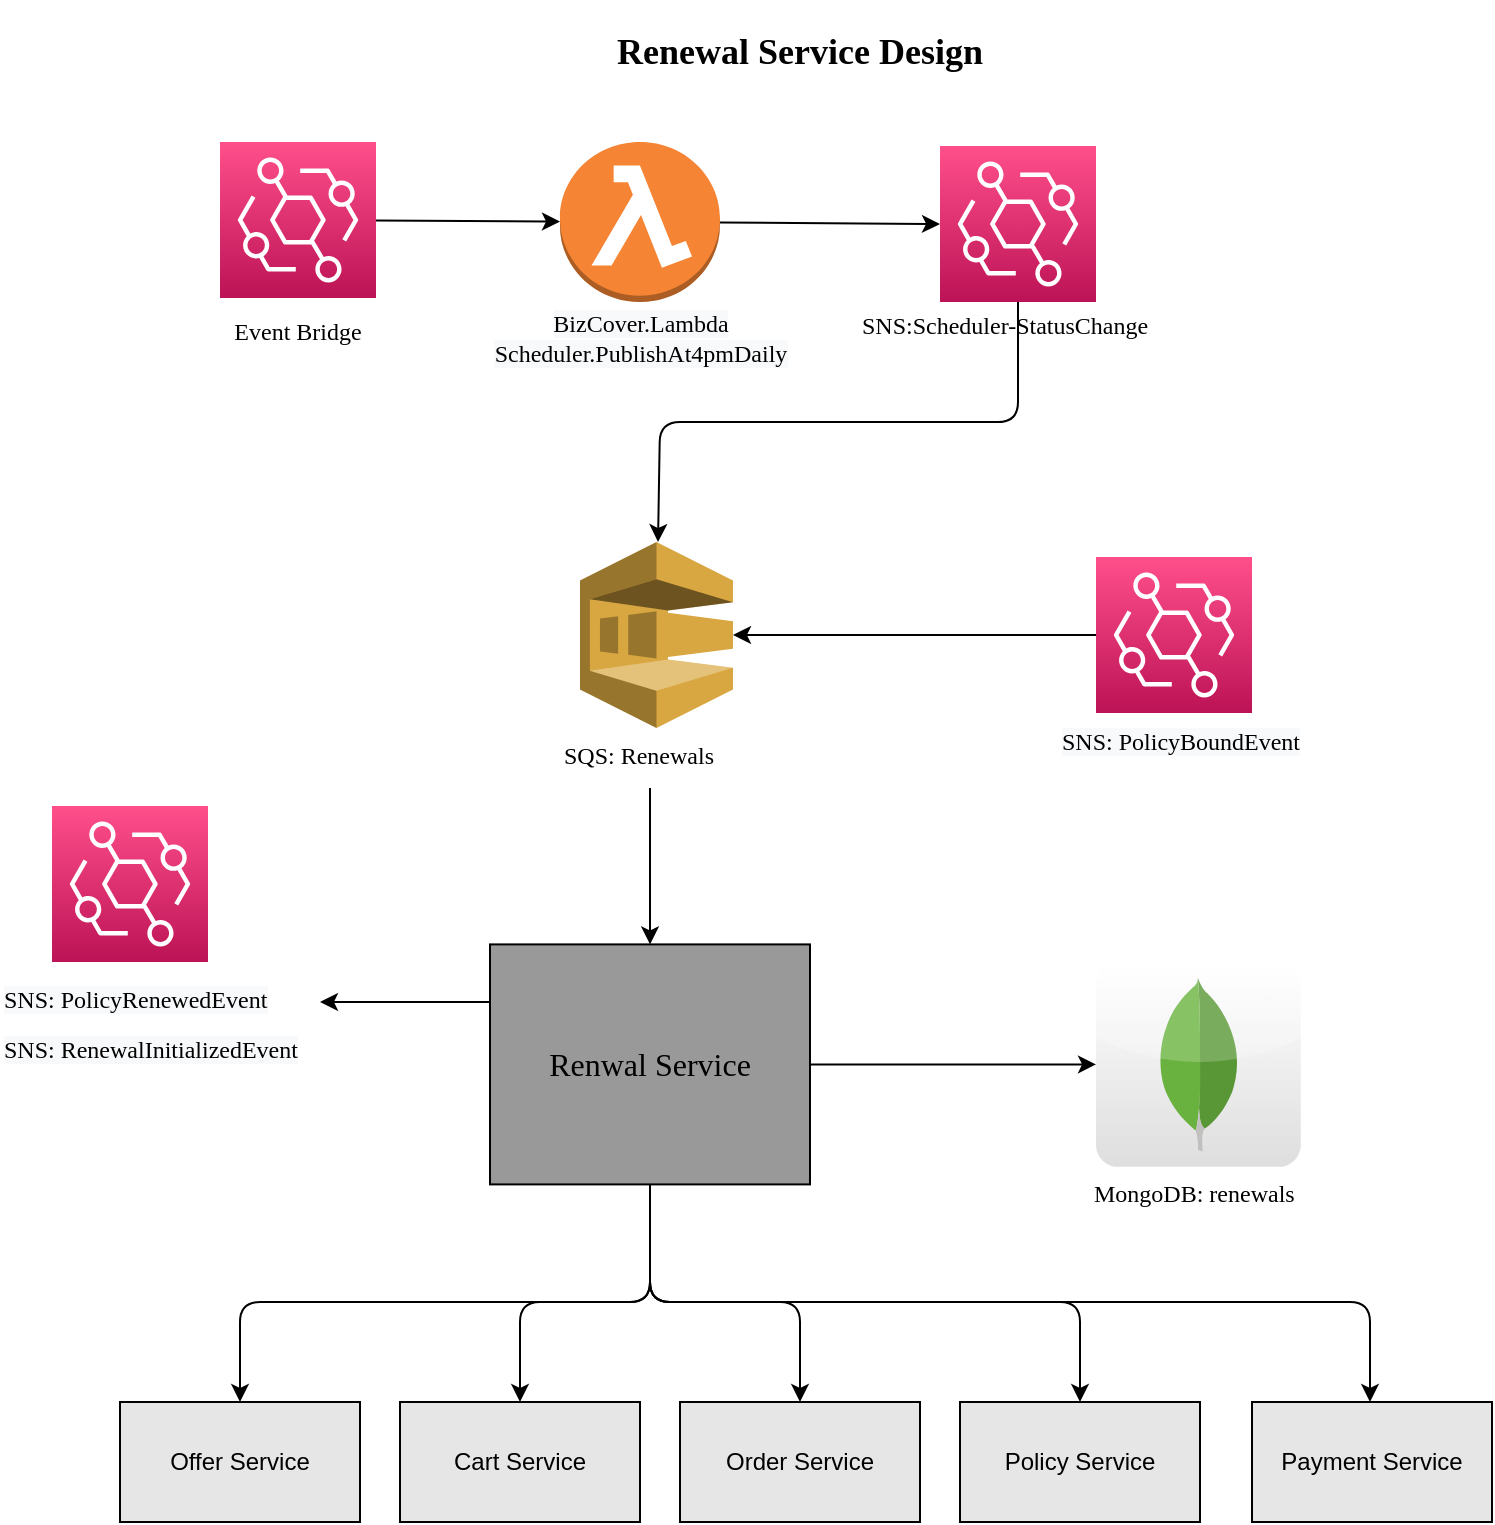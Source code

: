 <mxfile>
    <diagram id="OOBZV1UOzV7u4QL_6fJG" name="Page-1">
        <mxGraphModel dx="960" dy="713" grid="1" gridSize="10" guides="1" tooltips="1" connect="1" arrows="1" fold="1" page="1" pageScale="1" pageWidth="850" pageHeight="1100" background="#ffffff" math="0" shadow="0">
            <root>
                <mxCell id="0"/>
                <mxCell id="1" parent="0"/>
                <mxCell id="4" style="edgeStyle=none;html=1;strokeColor=#000000;" parent="1" source="2" target="5" edge="1">
                    <mxGeometry relative="1" as="geometry">
                        <mxPoint x="300" y="109" as="targetPoint"/>
                    </mxGeometry>
                </mxCell>
                <mxCell id="2" value="" style="sketch=0;points=[[0,0,0],[0.25,0,0],[0.5,0,0],[0.75,0,0],[1,0,0],[0,1,0],[0.25,1,0],[0.5,1,0],[0.75,1,0],[1,1,0],[0,0.25,0],[0,0.5,0],[0,0.75,0],[1,0.25,0],[1,0.5,0],[1,0.75,0]];outlineConnect=0;fontColor=#232F3E;gradientColor=#FF4F8B;gradientDirection=north;fillColor=#BC1356;strokeColor=#ffffff;dashed=0;verticalLabelPosition=bottom;verticalAlign=top;align=center;html=1;fontSize=12;fontStyle=0;aspect=fixed;shape=mxgraph.aws4.resourceIcon;resIcon=mxgraph.aws4.eventbridge;" parent="1" vertex="1">
                    <mxGeometry x="120" y="70" width="78" height="78" as="geometry"/>
                </mxCell>
                <mxCell id="3" value="&lt;font color=&quot;#000000&quot; face=&quot;Tahoma&quot;&gt;Event Bridge&lt;/font&gt;" style="text;html=1;strokeColor=none;fillColor=none;align=center;verticalAlign=middle;whiteSpace=wrap;rounded=0;" parent="1" vertex="1">
                    <mxGeometry x="114" y="150" width="90" height="30" as="geometry"/>
                </mxCell>
                <mxCell id="7" style="edgeStyle=none;html=1;entryX=0;entryY=0.5;entryDx=0;entryDy=0;entryPerimeter=0;strokeColor=#000000;" parent="1" source="5" target="8" edge="1">
                    <mxGeometry relative="1" as="geometry">
                        <mxPoint x="460" y="110" as="targetPoint"/>
                    </mxGeometry>
                </mxCell>
                <mxCell id="5" value="" style="outlineConnect=0;dashed=0;verticalLabelPosition=bottom;verticalAlign=top;align=center;html=1;shape=mxgraph.aws3.lambda_function;fillColor=#F58534;gradientColor=none;" parent="1" vertex="1">
                    <mxGeometry x="290" y="70" width="80" height="80" as="geometry"/>
                </mxCell>
                <mxCell id="11" style="edgeStyle=none;html=1;strokeColor=#000000;" parent="1" source="8" target="12" edge="1">
                    <mxGeometry relative="1" as="geometry">
                        <mxPoint x="519" y="270" as="targetPoint"/>
                        <Array as="points">
                            <mxPoint x="519" y="210"/>
                            <mxPoint x="340" y="210"/>
                        </Array>
                    </mxGeometry>
                </mxCell>
                <mxCell id="8" value="" style="sketch=0;points=[[0,0,0],[0.25,0,0],[0.5,0,0],[0.75,0,0],[1,0,0],[0,1,0],[0.25,1,0],[0.5,1,0],[0.75,1,0],[1,1,0],[0,0.25,0],[0,0.5,0],[0,0.75,0],[1,0.25,0],[1,0.5,0],[1,0.75,0]];outlineConnect=0;fontColor=#232F3E;gradientColor=#FF4F8B;gradientDirection=north;fillColor=#BC1356;strokeColor=#ffffff;dashed=0;verticalLabelPosition=bottom;verticalAlign=top;align=center;html=1;fontSize=12;fontStyle=0;aspect=fixed;shape=mxgraph.aws4.resourceIcon;resIcon=mxgraph.aws4.eventbridge;" parent="1" vertex="1">
                    <mxGeometry x="480" y="72" width="78" height="78" as="geometry"/>
                </mxCell>
                <mxCell id="9" value="&lt;font face=&quot;Tahoma&quot; color=&quot;#000000&quot;&gt;&lt;span style=&quot;background-color: rgb(248 , 249 , 250)&quot;&gt;BizCover.Lambda&lt;/span&gt;&lt;br style=&quot;background-color: rgb(248 , 249 , 250)&quot;&gt;&lt;span style=&quot;background-color: rgb(248 , 249 , 250)&quot;&gt;Scheduler.PublishAt4pmDaily&lt;/span&gt;&lt;/font&gt;" style="text;html=1;align=center;verticalAlign=middle;resizable=0;points=[];autosize=1;strokeColor=none;fillColor=none;" parent="1" vertex="1">
                    <mxGeometry x="245" y="148" width="170" height="40" as="geometry"/>
                </mxCell>
                <mxCell id="10" value="&lt;span style=&quot;color: rgb(0 , 0 , 0) ; font-size: 12px ; font-style: normal ; font-weight: 400 ; letter-spacing: normal ; text-align: center ; text-indent: 0px ; text-transform: none ; word-spacing: 0px ; display: inline ; float: none&quot;&gt;&lt;font face=&quot;Tahoma&quot;&gt;SNS:Scheduler-StatusChange&lt;/font&gt;&lt;/span&gt;" style="text;whiteSpace=wrap;html=1;" parent="1" vertex="1">
                    <mxGeometry x="439" y="148" width="160" height="30" as="geometry"/>
                </mxCell>
                <mxCell id="12" value="" style="outlineConnect=0;dashed=0;verticalLabelPosition=bottom;verticalAlign=top;align=center;html=1;shape=mxgraph.aws3.sqs;fillColor=#D9A741;gradientColor=none;" parent="1" vertex="1">
                    <mxGeometry x="300" y="270" width="76.5" height="93" as="geometry"/>
                </mxCell>
                <mxCell id="26" style="edgeStyle=none;html=1;fontColor=#000000;strokeColor=#000000;" parent="1" source="13" target="24" edge="1">
                    <mxGeometry relative="1" as="geometry"/>
                </mxCell>
                <mxCell id="13" value="&lt;span style=&quot;font-size: 12px ; font-style: normal ; font-weight: 400 ; letter-spacing: normal ; text-align: center ; text-indent: 0px ; text-transform: none ; word-spacing: 0px ; display: inline ; float: none&quot;&gt;&lt;font color=&quot;#000000&quot; face=&quot;Tahoma&quot;&gt;SQS: Renewals&lt;/font&gt;&lt;/span&gt;" style="text;whiteSpace=wrap;html=1;" parent="1" vertex="1">
                    <mxGeometry x="290" y="363" width="90" height="30" as="geometry"/>
                </mxCell>
                <mxCell id="15" style="edgeStyle=none;html=1;entryX=1;entryY=0.5;entryDx=0;entryDy=0;entryPerimeter=0;strokeColor=#000000;" parent="1" source="14" target="12" edge="1">
                    <mxGeometry relative="1" as="geometry"/>
                </mxCell>
                <mxCell id="14" value="" style="sketch=0;points=[[0,0,0],[0.25,0,0],[0.5,0,0],[0.75,0,0],[1,0,0],[0,1,0],[0.25,1,0],[0.5,1,0],[0.75,1,0],[1,1,0],[0,0.25,0],[0,0.5,0],[0,0.75,0],[1,0.25,0],[1,0.5,0],[1,0.75,0]];outlineConnect=0;fontColor=#232F3E;gradientColor=#FF4F8B;gradientDirection=north;fillColor=#BC1356;strokeColor=#ffffff;dashed=0;verticalLabelPosition=bottom;verticalAlign=top;align=center;html=1;fontSize=12;fontStyle=0;aspect=fixed;shape=mxgraph.aws4.resourceIcon;resIcon=mxgraph.aws4.eventbridge;" parent="1" vertex="1">
                    <mxGeometry x="558" y="277.5" width="78" height="78" as="geometry"/>
                </mxCell>
                <mxCell id="16" value="&lt;span style=&quot;text-align: center ; background-color: rgb(248 , 249 , 250)&quot;&gt;&lt;font color=&quot;#000000&quot; face=&quot;Tahoma&quot;&gt;SNS: PolicyBoundEvent&lt;/font&gt;&lt;/span&gt;" style="text;whiteSpace=wrap;html=1;" parent="1" vertex="1">
                    <mxGeometry x="539.2" y="355.5" width="140" height="30" as="geometry"/>
                </mxCell>
                <mxCell id="19" value="" style="dashed=0;outlineConnect=0;html=1;align=center;labelPosition=center;verticalLabelPosition=bottom;verticalAlign=top;shape=mxgraph.webicons.mongodb;gradientColor=#DFDEDE" parent="1" vertex="1">
                    <mxGeometry x="558" y="480" width="102.4" height="102.4" as="geometry"/>
                </mxCell>
                <mxCell id="20" value="&lt;div style=&quot;text-align: center&quot;&gt;&lt;font color=&quot;#000000&quot; face=&quot;Tahoma&quot;&gt;MongoDB: renewals&lt;/font&gt;&lt;/div&gt;" style="text;whiteSpace=wrap;html=1;" parent="1" vertex="1">
                    <mxGeometry x="555.2" y="582.4" width="120" height="30" as="geometry"/>
                </mxCell>
                <mxCell id="23" style="edgeStyle=none;html=1;exitX=1;exitY=0.75;exitDx=0;exitDy=0;startArrow=none;" parent="1" source="24" edge="1">
                    <mxGeometry relative="1" as="geometry">
                        <mxPoint x="340" y="550" as="targetPoint"/>
                        <mxPoint x="330" y="547.5" as="sourcePoint"/>
                    </mxGeometry>
                </mxCell>
                <mxCell id="27" style="edgeStyle=none;html=1;fontColor=#000000;strokeColor=#000000;" parent="1" source="24" target="19" edge="1">
                    <mxGeometry relative="1" as="geometry"/>
                </mxCell>
                <mxCell id="33" style="edgeStyle=none;html=1;strokeColor=#000000;entryX=0.5;entryY=0;entryDx=0;entryDy=0;" parent="1" source="24" target="29" edge="1">
                    <mxGeometry relative="1" as="geometry">
                        <mxPoint x="130" y="690" as="targetPoint"/>
                        <Array as="points">
                            <mxPoint x="335" y="650"/>
                            <mxPoint x="130" y="650"/>
                        </Array>
                    </mxGeometry>
                </mxCell>
                <mxCell id="34" style="edgeStyle=none;html=1;entryX=0.5;entryY=0;entryDx=0;entryDy=0;strokeColor=#000000;" parent="1" source="24" target="30" edge="1">
                    <mxGeometry relative="1" as="geometry">
                        <Array as="points">
                            <mxPoint x="335" y="650"/>
                            <mxPoint x="270" y="650"/>
                        </Array>
                    </mxGeometry>
                </mxCell>
                <mxCell id="35" style="edgeStyle=none;html=1;entryX=0.5;entryY=0;entryDx=0;entryDy=0;strokeColor=#000000;exitX=0.5;exitY=1;exitDx=0;exitDy=0;" parent="1" source="24" target="31" edge="1">
                    <mxGeometry relative="1" as="geometry">
                        <Array as="points">
                            <mxPoint x="335" y="650"/>
                            <mxPoint x="410" y="650"/>
                        </Array>
                    </mxGeometry>
                </mxCell>
                <mxCell id="36" style="edgeStyle=none;html=1;entryX=0.5;entryY=0;entryDx=0;entryDy=0;strokeColor=#000000;exitX=0.5;exitY=1;exitDx=0;exitDy=0;" parent="1" source="24" target="32" edge="1">
                    <mxGeometry relative="1" as="geometry">
                        <Array as="points">
                            <mxPoint x="335" y="650"/>
                            <mxPoint x="550" y="650"/>
                        </Array>
                    </mxGeometry>
                </mxCell>
                <mxCell id="39" style="edgeStyle=none;html=1;exitX=0.031;exitY=0.24;exitDx=0;exitDy=0;exitPerimeter=0;strokeColor=#000000;" edge="1" parent="1" source="24">
                    <mxGeometry relative="1" as="geometry">
                        <mxPoint x="170" y="500" as="targetPoint"/>
                        <mxPoint x="250" y="500" as="sourcePoint"/>
                        <Array as="points">
                            <mxPoint x="180" y="500"/>
                        </Array>
                    </mxGeometry>
                </mxCell>
                <mxCell id="24" value="&lt;font color=&quot;#000000&quot; face=&quot;Tahoma&quot; style=&quot;font-size: 16px&quot;&gt;Renwal Service&lt;/font&gt;" style="rounded=0;whiteSpace=wrap;html=1;fillColor=#999999;strokeColor=#000000;" parent="1" vertex="1">
                    <mxGeometry x="255" y="471.2" width="160" height="120" as="geometry"/>
                </mxCell>
                <mxCell id="28" value="&lt;h2&gt;&lt;font color=&quot;#000000&quot; face=&quot;Tahoma&quot;&gt;Renewal Service Design&lt;/font&gt;&lt;/h2&gt;" style="text;html=1;strokeColor=none;fillColor=none;align=center;verticalAlign=middle;whiteSpace=wrap;rounded=0;" parent="1" vertex="1">
                    <mxGeometry x="290" y="10" width="240" height="30" as="geometry"/>
                </mxCell>
                <mxCell id="29" value="&lt;font color=&quot;#000000&quot;&gt;Offer Service&lt;/font&gt;" style="rounded=0;whiteSpace=wrap;html=1;fillColor=#E6E6E6;strokeColor=#000000;" parent="1" vertex="1">
                    <mxGeometry x="70" y="700" width="120" height="60" as="geometry"/>
                </mxCell>
                <mxCell id="30" value="&lt;font color=&quot;#000000&quot;&gt;Cart Service&lt;/font&gt;" style="rounded=0;whiteSpace=wrap;html=1;fillColor=#E6E6E6;strokeColor=#000000;" parent="1" vertex="1">
                    <mxGeometry x="210" y="700" width="120" height="60" as="geometry"/>
                </mxCell>
                <mxCell id="31" value="&lt;font color=&quot;#000000&quot;&gt;Order Service&lt;/font&gt;" style="rounded=0;whiteSpace=wrap;html=1;fillColor=#E6E6E6;strokeColor=#000000;" parent="1" vertex="1">
                    <mxGeometry x="350" y="700" width="120" height="60" as="geometry"/>
                </mxCell>
                <mxCell id="32" value="Policy Service" style="rounded=0;whiteSpace=wrap;html=1;fillColor=#E6E6E6;strokeColor=#000000;fontColor=#000000;" parent="1" vertex="1">
                    <mxGeometry x="490" y="700" width="120" height="60" as="geometry"/>
                </mxCell>
                <mxCell id="37" value="Payment Service" style="rounded=0;whiteSpace=wrap;html=1;fillColor=#E6E6E6;strokeColor=#000000;fontColor=#000000;" parent="1" vertex="1">
                    <mxGeometry x="636" y="700" width="120" height="60" as="geometry"/>
                </mxCell>
                <mxCell id="38" style="edgeStyle=none;html=1;entryX=0.5;entryY=0;entryDx=0;entryDy=0;strokeColor=#000000;exitX=0.5;exitY=1;exitDx=0;exitDy=0;" parent="1" source="24" edge="1">
                    <mxGeometry relative="1" as="geometry">
                        <Array as="points">
                            <mxPoint x="335" y="650"/>
                            <mxPoint x="695" y="650"/>
                        </Array>
                        <mxPoint x="480" y="591.2" as="sourcePoint"/>
                        <mxPoint x="695" y="700" as="targetPoint"/>
                    </mxGeometry>
                </mxCell>
                <mxCell id="42" value="" style="sketch=0;points=[[0,0,0],[0.25,0,0],[0.5,0,0],[0.75,0,0],[1,0,0],[0,1,0],[0.25,1,0],[0.5,1,0],[0.75,1,0],[1,1,0],[0,0.25,0],[0,0.5,0],[0,0.75,0],[1,0.25,0],[1,0.5,0],[1,0.75,0]];outlineConnect=0;fontColor=#232F3E;gradientColor=#FF4F8B;gradientDirection=north;fillColor=#BC1356;strokeColor=#ffffff;dashed=0;verticalLabelPosition=bottom;verticalAlign=top;align=center;html=1;fontSize=12;fontStyle=0;aspect=fixed;shape=mxgraph.aws4.resourceIcon;resIcon=mxgraph.aws4.eventbridge;" vertex="1" parent="1">
                    <mxGeometry x="36" y="402" width="78" height="78" as="geometry"/>
                </mxCell>
                <mxCell id="43" value="&lt;span style=&quot;text-align: center ; background-color: rgb(248 , 249 , 250)&quot;&gt;&lt;font color=&quot;#000000&quot; face=&quot;Tahoma&quot;&gt;SNS: PolicyRenewedEvent&lt;/font&gt;&lt;/span&gt;" style="text;whiteSpace=wrap;html=1;" vertex="1" parent="1">
                    <mxGeometry x="10" y="485" width="169" height="30" as="geometry"/>
                </mxCell>
                <mxCell id="44" value="&lt;span style=&quot;text-align: center ; background-color: rgb(248 , 249 , 250)&quot;&gt;&lt;font color=&quot;#000000&quot; face=&quot;Tahoma&quot;&gt;SNS: RenewalInitializedEvent&lt;/font&gt;&lt;/span&gt;" style="text;whiteSpace=wrap;html=1;" vertex="1" parent="1">
                    <mxGeometry x="10" y="510" width="169" height="30" as="geometry"/>
                </mxCell>
            </root>
        </mxGraphModel>
    </diagram>
</mxfile>